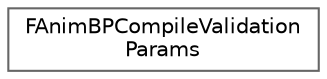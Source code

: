 digraph "Graphical Class Hierarchy"
{
 // INTERACTIVE_SVG=YES
 // LATEX_PDF_SIZE
  bgcolor="transparent";
  edge [fontname=Helvetica,fontsize=10,labelfontname=Helvetica,labelfontsize=10];
  node [fontname=Helvetica,fontsize=10,shape=box,height=0.2,width=0.4];
  rankdir="LR";
  Node0 [id="Node000000",label="FAnimBPCompileValidation\lParams",height=0.2,width=0.4,color="grey40", fillcolor="white", style="filled",URL="$da/dcc/structFAnimBPCompileValidationParams.html",tooltip=" "];
}
